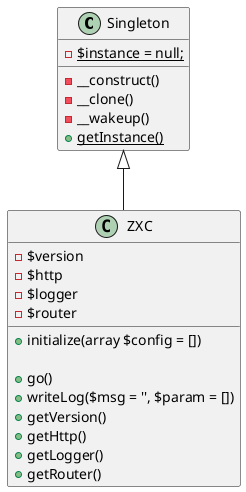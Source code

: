 @startuml

class Singleton{
    {static} - $instance = null;
    -  __construct()
    -  __clone()
    -  __wakeup()
    {static} +  getInstance()
}

class ZXC extends Singleton{
    - $version
    - $http
    - $logger
    - $router
    + initialize(array $config = [])
    
    +  go()
    +  writeLog($msg = '', $param = [])
    +  getVersion()
    +  getHttp()
    +  getLogger()
    +  getRouter()
}

@enduml